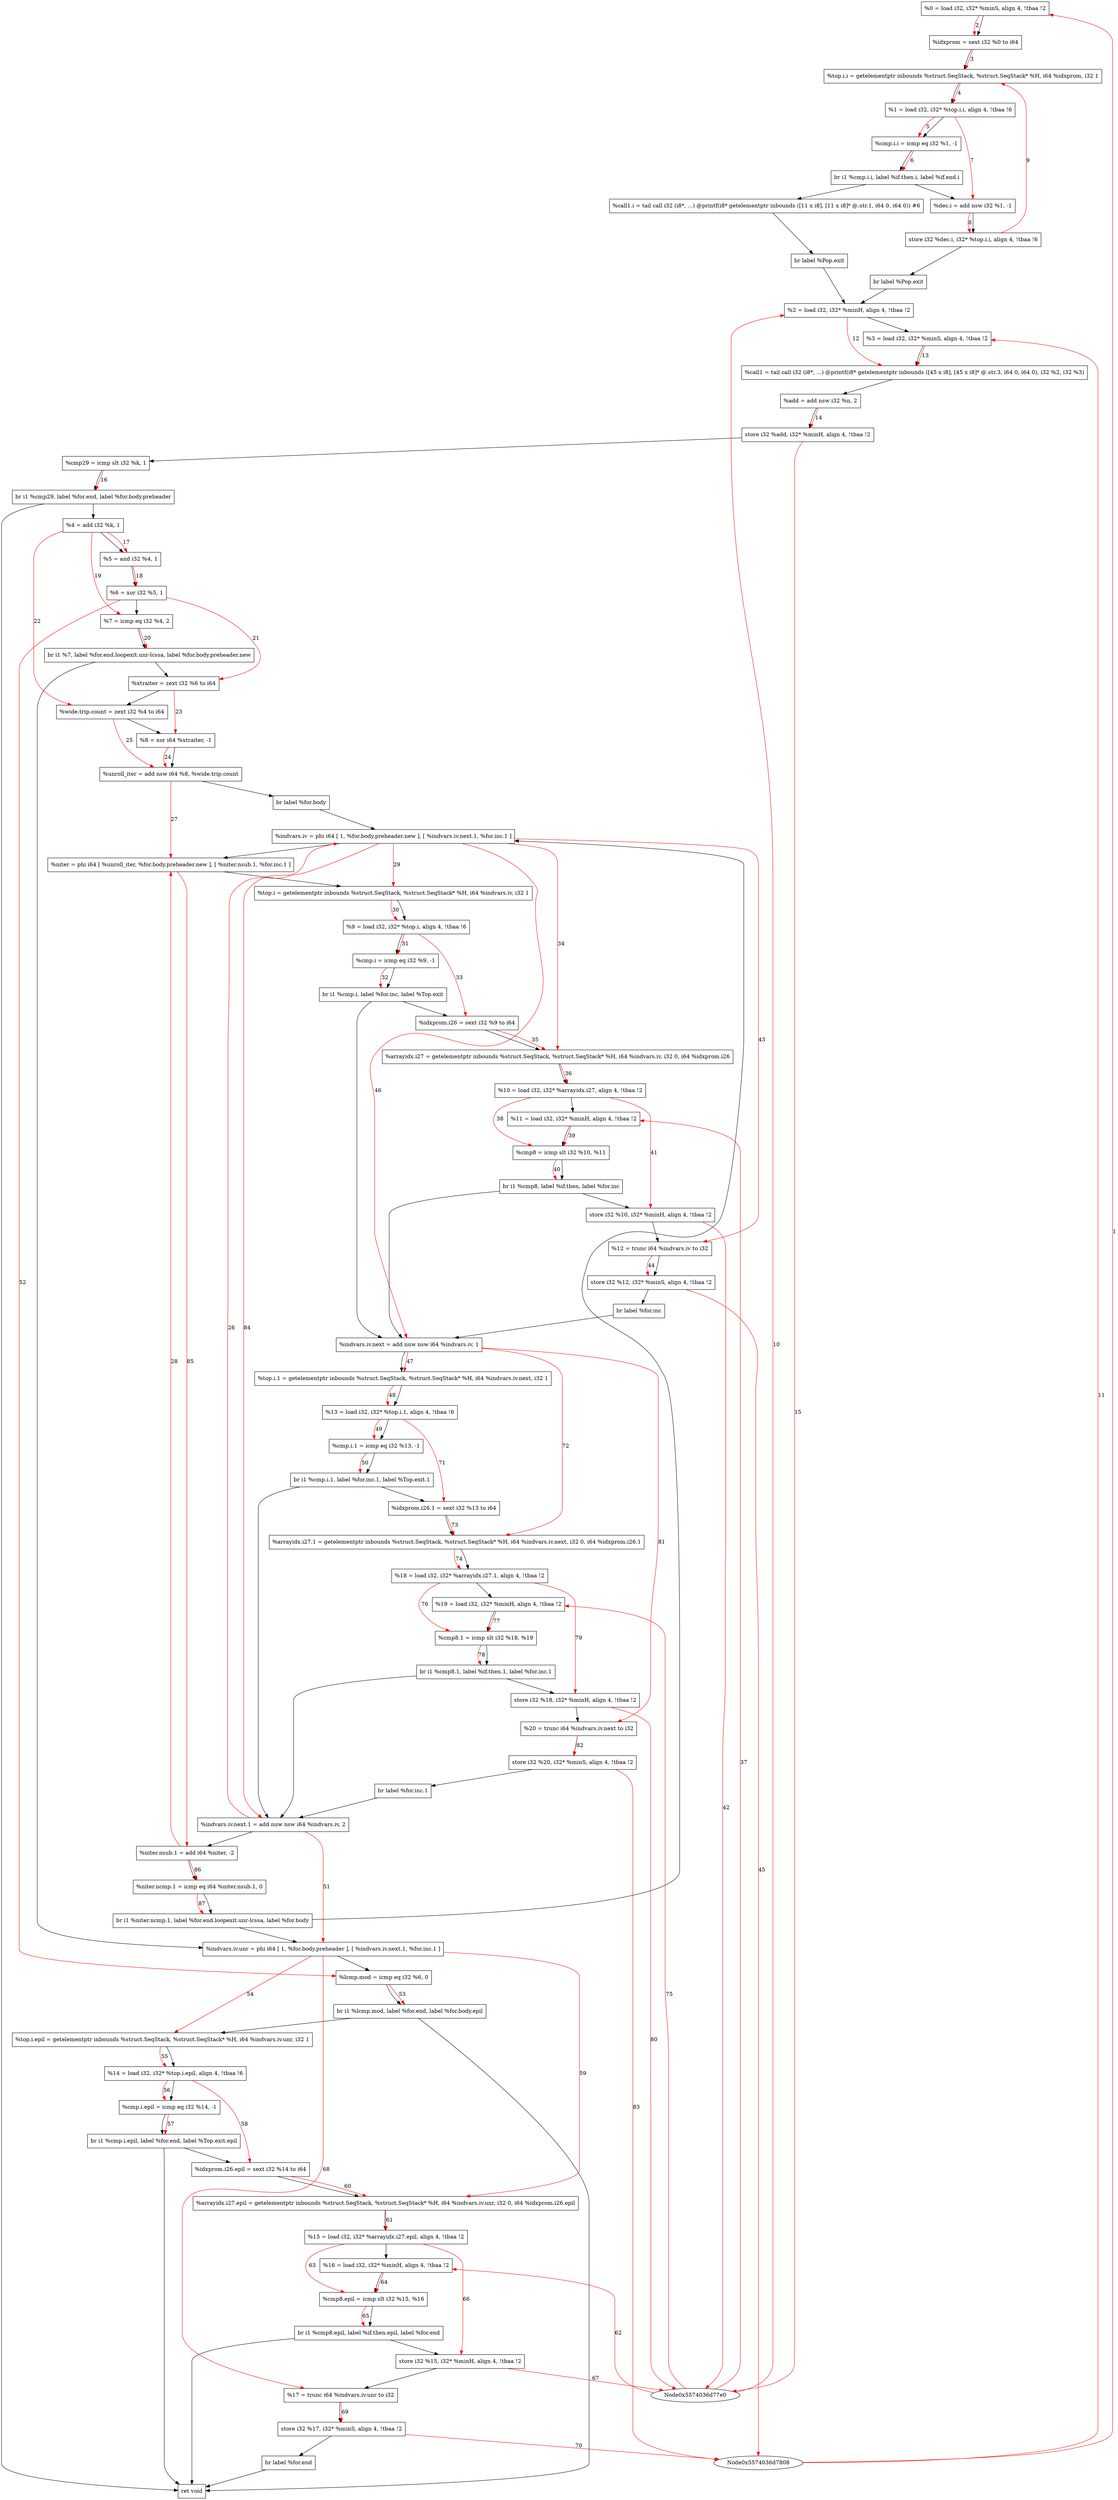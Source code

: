 digraph "CDFG for'Output' function" {
	Node0x5574036d7a48[shape=record, label="  %0 = load i32, i32* %minS, align 4, !tbaa !2"]
	Node0x5574036d7ac8[shape=record, label="  %idxprom = sext i32 %0 to i64"]
	Node0x5574036d7b78[shape=record, label="  %top.i.i = getelementptr inbounds %struct.SeqStack, %struct.SeqStack* %H, i64 %idxprom, i32 1"]
	Node0x5574036d7c08[shape=record, label="  %1 = load i32, i32* %top.i.i, align 4, !tbaa !6"]
	Node0x5574036d7ca0[shape=record, label="  %cmp.i.i = icmp eq i32 %1, -1"]
	Node0x5574036d7eb8[shape=record, label="  br i1 %cmp.i.i, label %if.then.i, label %if.end.i"]
	Node0x5574036d7f50[shape=record, label="  %call1.i = tail call i32 (i8*, ...) @printf(i8* getelementptr inbounds ([11 x i8], [11 x i8]* @.str.1, i64 0, i64 0)) #6"]
	Node0x5574036d8248[shape=record, label="  br label %Pop.exit"]
	Node0x5574036d82c0[shape=record, label="  %dec.i = add nsw i32 %1, -1"]
	Node0x5574036d8350[shape=record, label="  store i32 %dec.i, i32* %top.i.i, align 4, !tbaa !6"]
	Node0x5574036d7e28[shape=record, label="  br label %Pop.exit"]
	Node0x5574036d7d48[shape=record, label="  %2 = load i32, i32* %minH, align 4, !tbaa !2"]
	Node0x5574036d83e8[shape=record, label="  %3 = load i32, i32* %minS, align 4, !tbaa !2"]
	Node0x5574036d8510[shape=record, label="  %call1 = tail call i32 (i8*, ...) @printf(i8* getelementptr inbounds ([45 x i8], [45 x i8]* @.str.3, i64 0, i64 0), i32 %2, i32 %3)"]
	Node0x5574036d85e0[shape=record, label="  %add = add nsw i32 %n, 2"]
	Node0x5574036d8670[shape=record, label="  store i32 %add, i32* %minH, align 4, !tbaa !2"]
	Node0x5574036d86f0[shape=record, label="  %cmp29 = icmp slt i32 %k, 1"]
	Node0x5574036d8998[shape=record, label="  br i1 %cmp29, label %for.end, label %for.body.preheader"]
	Node0x5574036d8a40[shape=record, label="  %4 = add i32 %k, 1"]
	Node0x5574036d8b00[shape=record, label="  %5 = and i32 %4, 1"]
	Node0x5574036d8b70[shape=record, label="  %6 = xor i32 %5, 1"]
	Node0x5574036d8be0[shape=record, label="  %7 = icmp eq i32 %4, 2"]
	Node0x5574036d8dd8[shape=record, label="  br i1 %7, label %for.end.loopexit.unr-lcssa, label %for.body.preheader.new"]
	Node0x5574036d8d48[shape=record, label="  %xtraiter = zext i32 %6 to i64"]
	Node0x5574036d8e38[shape=record, label="  %wide.trip.count = zext i32 %4 to i64"]
	Node0x5574036d8f10[shape=record, label="  %8 = xor i64 %xtraiter, -1"]
	Node0x5574036d9040[shape=record, label="  %unroll_iter = add nsw i64 %8, %wide.trip.count"]
	Node0x5574036d9448[shape=record, label="  br label %for.body"]
	Node0x5574036d95a8[shape=record, label="  %indvars.iv = phi i64 [ 1, %for.body.preheader.new ], [ %indvars.iv.next.1, %for.inc.1 ]"]
	Node0x5574036d9738[shape=record, label="  %niter = phi i64 [ %unroll_iter, %for.body.preheader.new ], [ %niter.nsub.1, %for.inc.1 ]"]
	Node0x5574036d9838[shape=record, label="  %top.i = getelementptr inbounds %struct.SeqStack, %struct.SeqStack* %H, i64 %indvars.iv, i32 1"]
	Node0x5574036d98c8[shape=record, label="  %9 = load i32, i32* %top.i, align 4, !tbaa !6"]
	Node0x5574036d9940[shape=record, label="  %cmp.i = icmp eq i32 %9, -1"]
	Node0x5574036d9b98[shape=record, label="  br i1 %cmp.i, label %for.inc, label %Top.exit"]
	Node0x5574036d9b08[shape=record, label="  %idxprom.i26 = sext i32 %9 to i64"]
	Node0x5574036d9c70[shape=record, label="  %arrayidx.i27 = getelementptr inbounds %struct.SeqStack, %struct.SeqStack* %H, i64 %indvars.iv, i32 0, i64 %idxprom.i26"]
	Node0x5574036d9d08[shape=record, label="  %10 = load i32, i32* %arrayidx.i27, align 4, !tbaa !2"]
	Node0x5574036d9d68[shape=record, label="  %11 = load i32, i32* %minH, align 4, !tbaa !2"]
	Node0x5574036d9de0[shape=record, label="  %cmp8 = icmp slt i32 %10, %11"]
	Node0x5574036d9f58[shape=record, label="  br i1 %cmp8, label %if.then, label %for.inc"]
	Node0x5574036d9fd0[shape=record, label="  store i32 %10, i32* %minH, align 4, !tbaa !2"]
	Node0x5574036d9ec8[shape=record, label="  %12 = trunc i64 %indvars.iv to i32"]
	Node0x5574036da050[shape=record, label="  store i32 %12, i32* %minS, align 4, !tbaa !2"]
	Node0x5574036da0b8[shape=record, label="  br label %for.inc"]
	Node0x5574036da130[shape=record, label="  %indvars.iv.next = add nuw nsw i64 %indvars.iv, 1"]
	Node0x5574036da218[shape=record, label="  %top.i.1 = getelementptr inbounds %struct.SeqStack, %struct.SeqStack* %H, i64 %indvars.iv.next, i32 1"]
	Node0x5574036d9a28[shape=record, label="  %13 = load i32, i32* %top.i.1, align 4, !tbaa !6"]
	Node0x5574036da2c0[shape=record, label="  %cmp.i.1 = icmp eq i32 %13, -1"]
	Node0x5574036da418[shape=record, label="  br i1 %cmp.i.1, label %for.inc.1, label %Top.exit.1"]
	Node0x5574036da4c8[shape=record, label="  %indvars.iv.unr = phi i64 [ 1, %for.body.preheader ], [ %indvars.iv.next.1, %for.inc.1 ]"]
	Node0x5574036da590[shape=record, label="  %lcmp.mod = icmp eq i32 %6, 0"]
	Node0x5574036da698[shape=record, label="  br i1 %lcmp.mod, label %for.end, label %for.body.epil"]
	Node0x5574036da728[shape=record, label="  %top.i.epil = getelementptr inbounds %struct.SeqStack, %struct.SeqStack* %H, i64 %indvars.iv.unr, i32 1"]
	Node0x5574036d88e8[shape=record, label="  %14 = load i32, i32* %top.i.epil, align 4, !tbaa !6"]
	Node0x5574036da7b0[shape=record, label="  %cmp.i.epil = icmp eq i32 %14, -1"]
	Node0x5574036da948[shape=record, label="  br i1 %cmp.i.epil, label %for.end, label %Top.exit.epil"]
	Node0x5574036da8b8[shape=record, label="  %idxprom.i26.epil = sext i32 %14 to i64"]
	Node0x5574036daab0[shape=record, label="  %arrayidx.i27.epil = getelementptr inbounds %struct.SeqStack, %struct.SeqStack* %H, i64 %indvars.iv.unr, i32 0, i64 %idxprom.i26.epil"]
	Node0x5574036dab48[shape=record, label="  %15 = load i32, i32* %arrayidx.i27.epil, align 4, !tbaa !2"]
	Node0x5574036daba8[shape=record, label="  %16 = load i32, i32* %minH, align 4, !tbaa !2"]
	Node0x5574036dac20[shape=record, label="  %cmp8.epil = icmp slt i32 %15, %16"]
	Node0x5574036d8f98[shape=record, label="  br i1 %cmp8.epil, label %if.then.epil, label %for.end"]
	Node0x5574036db360[shape=record, label="  store i32 %15, i32* %minH, align 4, !tbaa !2"]
	Node0x5574036db2e8[shape=record, label="  %17 = trunc i64 %indvars.iv.unr to i32"]
	Node0x5574036db3e0[shape=record, label="  store i32 %17, i32* %minS, align 4, !tbaa !2"]
	Node0x5574036db448[shape=record, label="  br label %for.end"]
	Node0x5574036db490[shape=record, label="  ret void"]
	Node0x5574036da388[shape=record, label="  %idxprom.i26.1 = sext i32 %13 to i64"]
	Node0x5574036db560[shape=record, label="  %arrayidx.i27.1 = getelementptr inbounds %struct.SeqStack, %struct.SeqStack* %H, i64 %indvars.iv.next, i32 0, i64 %idxprom.i26.1"]
	Node0x5574036d87d8[shape=record, label="  %18 = load i32, i32* %arrayidx.i27.1, align 4, !tbaa !2"]
	Node0x5574036db5c8[shape=record, label="  %19 = load i32, i32* %minH, align 4, !tbaa !2"]
	Node0x5574036db640[shape=record, label="  %cmp8.1 = icmp slt i32 %18, %19"]
	Node0x5574036db7c8[shape=record, label="  br i1 %cmp8.1, label %if.then.1, label %for.inc.1"]
	Node0x5574036db840[shape=record, label="  store i32 %18, i32* %minH, align 4, !tbaa !2"]
	Node0x5574036db738[shape=record, label="  %20 = trunc i64 %indvars.iv.next to i32"]
	Node0x5574036db8f0[shape=record, label="  store i32 %20, i32* %minS, align 4, !tbaa !2"]
	Node0x5574036db958[shape=record, label="  br label %for.inc.1"]
	Node0x5574036dba00[shape=record, label="  %indvars.iv.next.1 = add nuw nsw i64 %indvars.iv, 2"]
	Node0x5574036dba70[shape=record, label="  %niter.nsub.1 = add i64 %niter, -2"]
	Node0x5574036dbae0[shape=record, label="  %niter.ncmp.1 = icmp eq i64 %niter.nsub.1, 0"]
	Node0x5574036dbbc8[shape=record, label="  br i1 %niter.ncmp.1, label %for.end.loopexit.unr-lcssa, label %for.body"]
	Node0x5574036d7a48 -> Node0x5574036d7ac8
	Node0x5574036d7ac8 -> Node0x5574036d7b78
	Node0x5574036d7b78 -> Node0x5574036d7c08
	Node0x5574036d7c08 -> Node0x5574036d7ca0
	Node0x5574036d7ca0 -> Node0x5574036d7eb8
	Node0x5574036d7eb8 -> Node0x5574036d7f50
	Node0x5574036d7eb8 -> Node0x5574036d82c0
	Node0x5574036d7f50 -> Node0x5574036d8248
	Node0x5574036d8248 -> Node0x5574036d7d48
	Node0x5574036d82c0 -> Node0x5574036d8350
	Node0x5574036d8350 -> Node0x5574036d7e28
	Node0x5574036d7e28 -> Node0x5574036d7d48
	Node0x5574036d7d48 -> Node0x5574036d83e8
	Node0x5574036d83e8 -> Node0x5574036d8510
	Node0x5574036d8510 -> Node0x5574036d85e0
	Node0x5574036d85e0 -> Node0x5574036d8670
	Node0x5574036d8670 -> Node0x5574036d86f0
	Node0x5574036d86f0 -> Node0x5574036d8998
	Node0x5574036d8998 -> Node0x5574036db490
	Node0x5574036d8998 -> Node0x5574036d8a40
	Node0x5574036d8a40 -> Node0x5574036d8b00
	Node0x5574036d8b00 -> Node0x5574036d8b70
	Node0x5574036d8b70 -> Node0x5574036d8be0
	Node0x5574036d8be0 -> Node0x5574036d8dd8
	Node0x5574036d8dd8 -> Node0x5574036da4c8
	Node0x5574036d8dd8 -> Node0x5574036d8d48
	Node0x5574036d8d48 -> Node0x5574036d8e38
	Node0x5574036d8e38 -> Node0x5574036d8f10
	Node0x5574036d8f10 -> Node0x5574036d9040
	Node0x5574036d9040 -> Node0x5574036d9448
	Node0x5574036d9448 -> Node0x5574036d95a8
	Node0x5574036d95a8 -> Node0x5574036d9738
	Node0x5574036d9738 -> Node0x5574036d9838
	Node0x5574036d9838 -> Node0x5574036d98c8
	Node0x5574036d98c8 -> Node0x5574036d9940
	Node0x5574036d9940 -> Node0x5574036d9b98
	Node0x5574036d9b98 -> Node0x5574036da130
	Node0x5574036d9b98 -> Node0x5574036d9b08
	Node0x5574036d9b08 -> Node0x5574036d9c70
	Node0x5574036d9c70 -> Node0x5574036d9d08
	Node0x5574036d9d08 -> Node0x5574036d9d68
	Node0x5574036d9d68 -> Node0x5574036d9de0
	Node0x5574036d9de0 -> Node0x5574036d9f58
	Node0x5574036d9f58 -> Node0x5574036d9fd0
	Node0x5574036d9f58 -> Node0x5574036da130
	Node0x5574036d9fd0 -> Node0x5574036d9ec8
	Node0x5574036d9ec8 -> Node0x5574036da050
	Node0x5574036da050 -> Node0x5574036da0b8
	Node0x5574036da0b8 -> Node0x5574036da130
	Node0x5574036da130 -> Node0x5574036da218
	Node0x5574036da218 -> Node0x5574036d9a28
	Node0x5574036d9a28 -> Node0x5574036da2c0
	Node0x5574036da2c0 -> Node0x5574036da418
	Node0x5574036da418 -> Node0x5574036dba00
	Node0x5574036da418 -> Node0x5574036da388
	Node0x5574036da4c8 -> Node0x5574036da590
	Node0x5574036da590 -> Node0x5574036da698
	Node0x5574036da698 -> Node0x5574036db490
	Node0x5574036da698 -> Node0x5574036da728
	Node0x5574036da728 -> Node0x5574036d88e8
	Node0x5574036d88e8 -> Node0x5574036da7b0
	Node0x5574036da7b0 -> Node0x5574036da948
	Node0x5574036da948 -> Node0x5574036db490
	Node0x5574036da948 -> Node0x5574036da8b8
	Node0x5574036da8b8 -> Node0x5574036daab0
	Node0x5574036daab0 -> Node0x5574036dab48
	Node0x5574036dab48 -> Node0x5574036daba8
	Node0x5574036daba8 -> Node0x5574036dac20
	Node0x5574036dac20 -> Node0x5574036d8f98
	Node0x5574036d8f98 -> Node0x5574036db360
	Node0x5574036d8f98 -> Node0x5574036db490
	Node0x5574036db360 -> Node0x5574036db2e8
	Node0x5574036db2e8 -> Node0x5574036db3e0
	Node0x5574036db3e0 -> Node0x5574036db448
	Node0x5574036db448 -> Node0x5574036db490
	Node0x5574036da388 -> Node0x5574036db560
	Node0x5574036db560 -> Node0x5574036d87d8
	Node0x5574036d87d8 -> Node0x5574036db5c8
	Node0x5574036db5c8 -> Node0x5574036db640
	Node0x5574036db640 -> Node0x5574036db7c8
	Node0x5574036db7c8 -> Node0x5574036db840
	Node0x5574036db7c8 -> Node0x5574036dba00
	Node0x5574036db840 -> Node0x5574036db738
	Node0x5574036db738 -> Node0x5574036db8f0
	Node0x5574036db8f0 -> Node0x5574036db958
	Node0x5574036db958 -> Node0x5574036dba00
	Node0x5574036dba00 -> Node0x5574036dba70
	Node0x5574036dba70 -> Node0x5574036dbae0
	Node0x5574036dbae0 -> Node0x5574036dbbc8
	Node0x5574036dbbc8 -> Node0x5574036da4c8
	Node0x5574036dbbc8 -> Node0x5574036d95a8
edge [color=red]
	Node0x5574036d7808 -> Node0x5574036d7a48[label="1"]
	Node0x5574036d7a48 -> Node0x5574036d7ac8[label="2"]
	Node0x5574036d7ac8 -> Node0x5574036d7b78[label="3"]
	Node0x5574036d7b78 -> Node0x5574036d7c08[label="4"]
	Node0x5574036d7c08 -> Node0x5574036d7ca0[label="5"]
	Node0x5574036d7ca0 -> Node0x5574036d7eb8[label="6"]
	Node0x5574036d7c08 -> Node0x5574036d82c0[label="7"]
	Node0x5574036d82c0 -> Node0x5574036d8350[label="8"]
	Node0x5574036d8350 -> Node0x5574036d7b78[label="9"]
	Node0x5574036d77e0 -> Node0x5574036d7d48[label="10"]
	Node0x5574036d7808 -> Node0x5574036d83e8[label="11"]
	Node0x5574036d7d48 -> Node0x5574036d8510[label="12"]
	Node0x5574036d83e8 -> Node0x5574036d8510[label="13"]
	Node0x5574036d85e0 -> Node0x5574036d8670[label="14"]
	Node0x5574036d8670 -> Node0x5574036d77e0[label="15"]
	Node0x5574036d86f0 -> Node0x5574036d8998[label="16"]
	Node0x5574036d8a40 -> Node0x5574036d8b00[label="17"]
	Node0x5574036d8b00 -> Node0x5574036d8b70[label="18"]
	Node0x5574036d8a40 -> Node0x5574036d8be0[label="19"]
	Node0x5574036d8be0 -> Node0x5574036d8dd8[label="20"]
	Node0x5574036d8b70 -> Node0x5574036d8d48[label="21"]
	Node0x5574036d8a40 -> Node0x5574036d8e38[label="22"]
	Node0x5574036d8d48 -> Node0x5574036d8f10[label="23"]
	Node0x5574036d8f10 -> Node0x5574036d9040[label="24"]
	Node0x5574036d8e38 -> Node0x5574036d9040[label="25"]
	Node0x5574036dba00 -> Node0x5574036d95a8[label="26"]
	Node0x5574036d9040 -> Node0x5574036d9738[label="27"]
	Node0x5574036dba70 -> Node0x5574036d9738[label="28"]
	Node0x5574036d95a8 -> Node0x5574036d9838[label="29"]
	Node0x5574036d9838 -> Node0x5574036d98c8[label="30"]
	Node0x5574036d98c8 -> Node0x5574036d9940[label="31"]
	Node0x5574036d9940 -> Node0x5574036d9b98[label="32"]
	Node0x5574036d98c8 -> Node0x5574036d9b08[label="33"]
	Node0x5574036d95a8 -> Node0x5574036d9c70[label="34"]
	Node0x5574036d9b08 -> Node0x5574036d9c70[label="35"]
	Node0x5574036d9c70 -> Node0x5574036d9d08[label="36"]
	Node0x5574036d77e0 -> Node0x5574036d9d68[label="37"]
	Node0x5574036d9d08 -> Node0x5574036d9de0[label="38"]
	Node0x5574036d9d68 -> Node0x5574036d9de0[label="39"]
	Node0x5574036d9de0 -> Node0x5574036d9f58[label="40"]
	Node0x5574036d9d08 -> Node0x5574036d9fd0[label="41"]
	Node0x5574036d9fd0 -> Node0x5574036d77e0[label="42"]
	Node0x5574036d95a8 -> Node0x5574036d9ec8[label="43"]
	Node0x5574036d9ec8 -> Node0x5574036da050[label="44"]
	Node0x5574036da050 -> Node0x5574036d7808[label="45"]
	Node0x5574036d95a8 -> Node0x5574036da130[label="46"]
	Node0x5574036da130 -> Node0x5574036da218[label="47"]
	Node0x5574036da218 -> Node0x5574036d9a28[label="48"]
	Node0x5574036d9a28 -> Node0x5574036da2c0[label="49"]
	Node0x5574036da2c0 -> Node0x5574036da418[label="50"]
	Node0x5574036dba00 -> Node0x5574036da4c8[label="51"]
	Node0x5574036d8b70 -> Node0x5574036da590[label="52"]
	Node0x5574036da590 -> Node0x5574036da698[label="53"]
	Node0x5574036da4c8 -> Node0x5574036da728[label="54"]
	Node0x5574036da728 -> Node0x5574036d88e8[label="55"]
	Node0x5574036d88e8 -> Node0x5574036da7b0[label="56"]
	Node0x5574036da7b0 -> Node0x5574036da948[label="57"]
	Node0x5574036d88e8 -> Node0x5574036da8b8[label="58"]
	Node0x5574036da4c8 -> Node0x5574036daab0[label="59"]
	Node0x5574036da8b8 -> Node0x5574036daab0[label="60"]
	Node0x5574036daab0 -> Node0x5574036dab48[label="61"]
	Node0x5574036d77e0 -> Node0x5574036daba8[label="62"]
	Node0x5574036dab48 -> Node0x5574036dac20[label="63"]
	Node0x5574036daba8 -> Node0x5574036dac20[label="64"]
	Node0x5574036dac20 -> Node0x5574036d8f98[label="65"]
	Node0x5574036dab48 -> Node0x5574036db360[label="66"]
	Node0x5574036db360 -> Node0x5574036d77e0[label="67"]
	Node0x5574036da4c8 -> Node0x5574036db2e8[label="68"]
	Node0x5574036db2e8 -> Node0x5574036db3e0[label="69"]
	Node0x5574036db3e0 -> Node0x5574036d7808[label="70"]
	Node0x5574036d9a28 -> Node0x5574036da388[label="71"]
	Node0x5574036da130 -> Node0x5574036db560[label="72"]
	Node0x5574036da388 -> Node0x5574036db560[label="73"]
	Node0x5574036db560 -> Node0x5574036d87d8[label="74"]
	Node0x5574036d77e0 -> Node0x5574036db5c8[label="75"]
	Node0x5574036d87d8 -> Node0x5574036db640[label="76"]
	Node0x5574036db5c8 -> Node0x5574036db640[label="77"]
	Node0x5574036db640 -> Node0x5574036db7c8[label="78"]
	Node0x5574036d87d8 -> Node0x5574036db840[label="79"]
	Node0x5574036db840 -> Node0x5574036d77e0[label="80"]
	Node0x5574036da130 -> Node0x5574036db738[label="81"]
	Node0x5574036db738 -> Node0x5574036db8f0[label="82"]
	Node0x5574036db8f0 -> Node0x5574036d7808[label="83"]
	Node0x5574036d95a8 -> Node0x5574036dba00[label="84"]
	Node0x5574036d9738 -> Node0x5574036dba70[label="85"]
	Node0x5574036dba70 -> Node0x5574036dbae0[label="86"]
	Node0x5574036dbae0 -> Node0x5574036dbbc8[label="87"]
}
